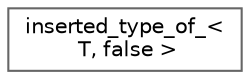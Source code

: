 digraph "Graphical Class Hierarchy"
{
 // LATEX_PDF_SIZE
  bgcolor="transparent";
  edge [fontname=Helvetica,fontsize=10,labelfontname=Helvetica,labelfontsize=10];
  node [fontname=Helvetica,fontsize=10,shape=box,height=0.2,width=0.4];
  rankdir="LR";
  Node0 [id="Node000000",label="inserted_type_of_\<\l T, false \>",height=0.2,width=0.4,color="grey40", fillcolor="white", style="filled",URL="$structinserted__type__of___3_01_t_00_01false_01_4.html",tooltip=" "];
}
